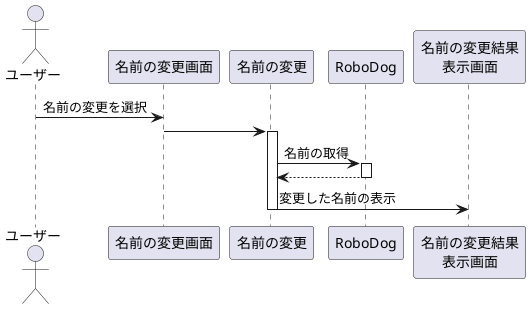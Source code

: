 @startuml
actor ユーザー

participant "名前の変更画面" as NameChangeScreen
participant "名前の変更" as NameChangeLogic
participant "RoboDog" as RoboDog
participant "名前の変更結果\n表示画面" as ResultScreen

ユーザー -> NameChangeScreen : 名前の変更を選択
NameChangeScreen -> NameChangeLogic : 
activate NameChangeLogic
NameChangeLogic -> RoboDog : 名前の取得
activate RoboDog
RoboDog --> NameChangeLogic : 
deactivate RoboDog
NameChangeLogic -> ResultScreen : 変更した名前の表示
deactivate NameChangeLogic
@enduml